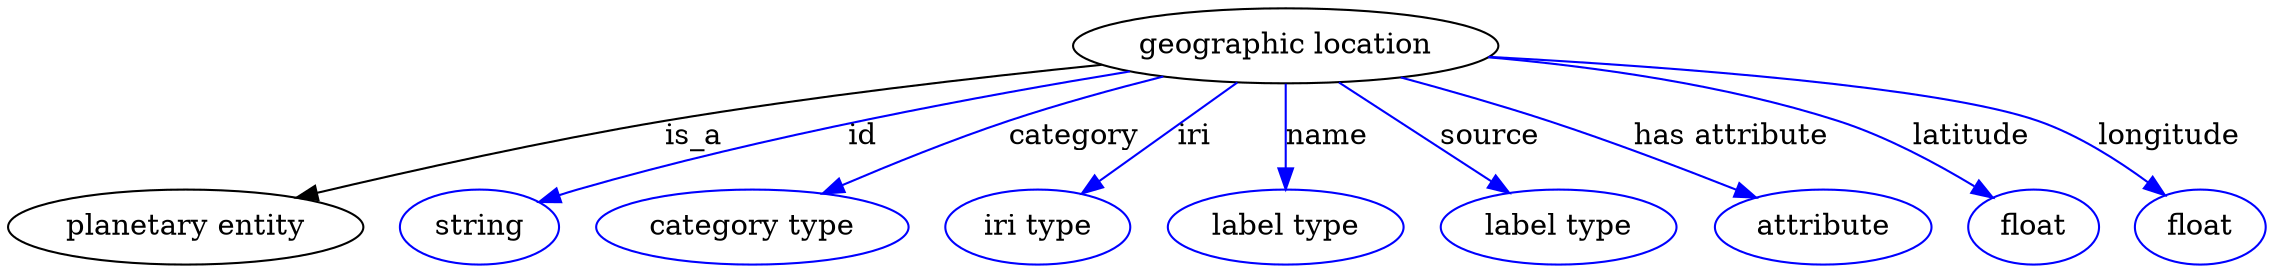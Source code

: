 digraph {
	graph [bb="0,0,896.64,123"];
	node [label="\N"];
	"geographic location"	 [height=0.5,
		label="geographic location",
		pos="499.64,105",
		width=2.2387];
	"planetary entity"	 [height=0.5,
		pos="65.644,18",
		width=1.8234];
	"geographic location" -> "planetary entity"	 [label=is_a,
		lp="265.64,61.5",
		pos="e,109.59,31.435 427.96,96.725 378.91,90.511 312.52,81.018 254.64,69 208.52,59.423 156.93,45.265 119.32,34.294"];
	id	 [color=blue,
		height=0.5,
		label=string,
		pos="179.64,18",
		width=0.84854];
	"geographic location" -> id	 [color=blue,
		label=id,
		lp="332.14,61.5",
		pos="e,203.49,29.52 437.74,93.345 380.33,81.695 292.96,61.814 219.64,36 217.4,35.21 215.11,34.346 212.82,33.436",
		style=solid];
	category	 [color=blue,
		height=0.5,
		label="category type",
		pos="286.64,18",
		width=1.6249];
	"geographic location" -> category	 [color=blue,
		label=category,
		lp="417.14,61.5",
		pos="e,316.66,33.471 452.51,90.309 433.98,84.192 412.64,76.721 393.64,69 370.77,59.701 345.83,47.914 325.79,38.015",
		style=solid];
	iri	 [color=blue,
		height=0.5,
		label="iri type",
		pos="399.64,18",
		width=1.011];
	"geographic location" -> iri	 [color=blue,
		label=iri,
		lp="462.14,61.5",
		pos="e,417.83,33.824 479.41,87.394 463.91,73.911 442.41,55.208 425.64,40.617",
		style=solid];
	name	 [color=blue,
		height=0.5,
		label="label type",
		pos="499.64,18",
		width=1.2638];
	"geographic location" -> name	 [color=blue,
		label=name,
		lp="515.14,61.5",
		pos="e,499.64,36.003 499.64,86.974 499.64,75.192 499.64,59.561 499.64,46.158",
		style=solid];
	source	 [color=blue,
		height=0.5,
		label="label type",
		pos="608.64,18",
		width=1.2638];
	"geographic location" -> source	 [color=blue,
		label=source,
		lp="579.64,61.5",
		pos="e,588.36,34.191 521.44,87.603 538.36,74.101 561.95,55.274 580.32,40.604",
		style=solid];
	"has attribute"	 [color=blue,
		height=0.5,
		label=attribute,
		pos="712.64,18",
		width=1.1193];
	"geographic location" -> "has attribute"	 [color=blue,
		label="has attribute",
		lp="669.14,61.5",
		pos="e,685.12,31.496 544.91,90.017 562.73,83.862 583.28,76.44 601.64,69 626.81,58.801 654.57,46.045 676.04,35.842",
		style=solid];
	latitude	 [color=blue,
		height=0.5,
		label=float,
		pos="797.64,18",
		width=0.75];
	"geographic location" -> latitude	 [color=blue,
		label=latitude,
		lp="759.14,61.5",
		pos="e,778.68,31.161 574.49,98.176 614.53,92.996 664.2,84.087 706.64,69 729.17,60.994 752.66,47.686 770.13,36.672",
		style=solid];
	longitude	 [color=blue,
		height=0.5,
		label=float,
		pos="869.64,18",
		width=0.75];
	"geographic location" -> longitude	 [color=blue,
		label=longitude,
		lp="841.64,61.5",
		pos="e,851.61,31.704 575.64,98.877 646.4,92.541 746.39,81.789 783.64,69 804.98,61.677 826.81,48.649 843.14,37.594",
		style=solid];
}
